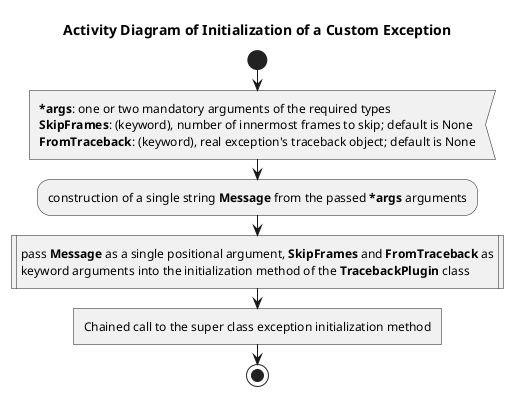@startuml custom_exception_init

title Activity Diagram of Initialization of a Custom Exception

start

:<b>*args</b>: one or two mandatory arguments of the required types
<b>SkipFrames</b>: (keyword), number of innermost frames to skip; default is None
<b>FromTraceback</b>: (keyword), real exception's traceback object; default is None<

:construction of a single string <b>Message</b> from the passed <b>*args</b> arguments;

:pass <b>Message</b> as a single positional argument, <b>SkipFrames</b> and <b>FromTraceback</b> as
keyword arguments into the initialization method of the <b>TracebackPlugin</b> class|

:Chained call to the super class exception initialization method]

stop

@enduml